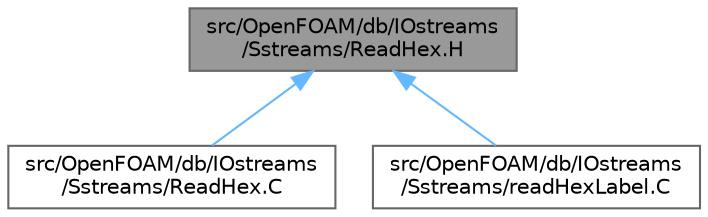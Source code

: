digraph "src/OpenFOAM/db/IOstreams/Sstreams/ReadHex.H"
{
 // LATEX_PDF_SIZE
  bgcolor="transparent";
  edge [fontname=Helvetica,fontsize=10,labelfontname=Helvetica,labelfontsize=10];
  node [fontname=Helvetica,fontsize=10,shape=box,height=0.2,width=0.4];
  Node1 [id="Node000001",label="src/OpenFOAM/db/IOstreams\l/Sstreams/ReadHex.H",height=0.2,width=0.4,color="gray40", fillcolor="grey60", style="filled", fontcolor="black",tooltip="Read a hex integer from an input stream."];
  Node1 -> Node2 [id="edge1_Node000001_Node000002",dir="back",color="steelblue1",style="solid",tooltip=" "];
  Node2 [id="Node000002",label="src/OpenFOAM/db/IOstreams\l/Sstreams/ReadHex.C",height=0.2,width=0.4,color="grey40", fillcolor="white", style="filled",URL="$ReadHex_8C.html",tooltip="Read a non-delimited hex label."];
  Node1 -> Node3 [id="edge2_Node000001_Node000003",dir="back",color="steelblue1",style="solid",tooltip=" "];
  Node3 [id="Node000003",label="src/OpenFOAM/db/IOstreams\l/Sstreams/readHexLabel.C",height=0.2,width=0.4,color="grey40", fillcolor="white", style="filled",URL="$readHexLabel_8C.html",tooltip="Read a non-delimited hex label."];
}
